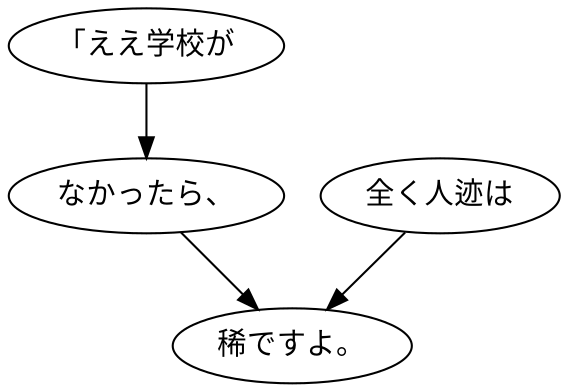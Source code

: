 digraph graph8012 {
	node0 [label="「ええ学校が"];
	node1 [label="なかったら、"];
	node2 [label="全く人迹は"];
	node3 [label="稀ですよ。"];
	node0 -> node1;
	node1 -> node3;
	node2 -> node3;
}
